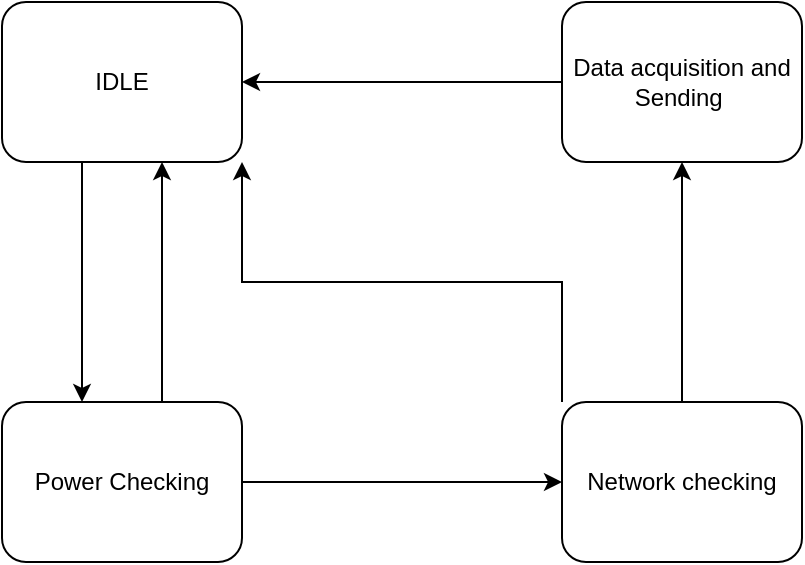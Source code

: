 <mxfile version="24.6.4" type="github">
  <diagram name="Trang-1" id="W85Zv_N3VKKmml6uSQ-g">
    <mxGraphModel dx="1042" dy="617" grid="1" gridSize="10" guides="1" tooltips="1" connect="1" arrows="1" fold="1" page="1" pageScale="1" pageWidth="827" pageHeight="1169" math="0" shadow="0">
      <root>
        <mxCell id="0" />
        <mxCell id="1" parent="0" />
        <mxCell id="UtXJm1WHUH8V864TOUwO-5" style="edgeStyle=orthogonalEdgeStyle;rounded=0;orthogonalLoop=1;jettySize=auto;html=1;entryX=0.5;entryY=0;entryDx=0;entryDy=0;" edge="1" parent="1">
          <mxGeometry relative="1" as="geometry">
            <mxPoint x="240" y="160" as="sourcePoint" />
            <mxPoint x="240" y="280" as="targetPoint" />
          </mxGeometry>
        </mxCell>
        <mxCell id="UtXJm1WHUH8V864TOUwO-1" value="IDLE" style="rounded=1;whiteSpace=wrap;html=1;" vertex="1" parent="1">
          <mxGeometry x="200" y="80" width="120" height="80" as="geometry" />
        </mxCell>
        <mxCell id="UtXJm1WHUH8V864TOUwO-7" style="edgeStyle=orthogonalEdgeStyle;rounded=0;orthogonalLoop=1;jettySize=auto;html=1;entryX=0.5;entryY=1;entryDx=0;entryDy=0;" edge="1" parent="1">
          <mxGeometry relative="1" as="geometry">
            <mxPoint x="280" y="280" as="sourcePoint" />
            <mxPoint x="280" y="160" as="targetPoint" />
          </mxGeometry>
        </mxCell>
        <mxCell id="UtXJm1WHUH8V864TOUwO-8" style="edgeStyle=orthogonalEdgeStyle;rounded=0;orthogonalLoop=1;jettySize=auto;html=1;" edge="1" parent="1" source="UtXJm1WHUH8V864TOUwO-2" target="UtXJm1WHUH8V864TOUwO-3">
          <mxGeometry relative="1" as="geometry" />
        </mxCell>
        <mxCell id="UtXJm1WHUH8V864TOUwO-2" value="Power Checking" style="rounded=1;whiteSpace=wrap;html=1;" vertex="1" parent="1">
          <mxGeometry x="200" y="280" width="120" height="80" as="geometry" />
        </mxCell>
        <mxCell id="UtXJm1WHUH8V864TOUwO-9" style="edgeStyle=orthogonalEdgeStyle;rounded=0;orthogonalLoop=1;jettySize=auto;html=1;" edge="1" parent="1" source="UtXJm1WHUH8V864TOUwO-3" target="UtXJm1WHUH8V864TOUwO-4">
          <mxGeometry relative="1" as="geometry" />
        </mxCell>
        <mxCell id="UtXJm1WHUH8V864TOUwO-10" style="edgeStyle=orthogonalEdgeStyle;rounded=0;orthogonalLoop=1;jettySize=auto;html=1;exitX=0;exitY=0;exitDx=0;exitDy=0;entryX=1;entryY=1;entryDx=0;entryDy=0;" edge="1" parent="1" source="UtXJm1WHUH8V864TOUwO-3" target="UtXJm1WHUH8V864TOUwO-1">
          <mxGeometry relative="1" as="geometry" />
        </mxCell>
        <mxCell id="UtXJm1WHUH8V864TOUwO-3" value="Network checking" style="rounded=1;whiteSpace=wrap;html=1;" vertex="1" parent="1">
          <mxGeometry x="480" y="280" width="120" height="80" as="geometry" />
        </mxCell>
        <mxCell id="UtXJm1WHUH8V864TOUwO-11" style="edgeStyle=orthogonalEdgeStyle;rounded=0;orthogonalLoop=1;jettySize=auto;html=1;" edge="1" parent="1" source="UtXJm1WHUH8V864TOUwO-4" target="UtXJm1WHUH8V864TOUwO-1">
          <mxGeometry relative="1" as="geometry" />
        </mxCell>
        <mxCell id="UtXJm1WHUH8V864TOUwO-4" value="Data acquisition and Sending&amp;nbsp;" style="rounded=1;whiteSpace=wrap;html=1;" vertex="1" parent="1">
          <mxGeometry x="480" y="80" width="120" height="80" as="geometry" />
        </mxCell>
      </root>
    </mxGraphModel>
  </diagram>
</mxfile>
